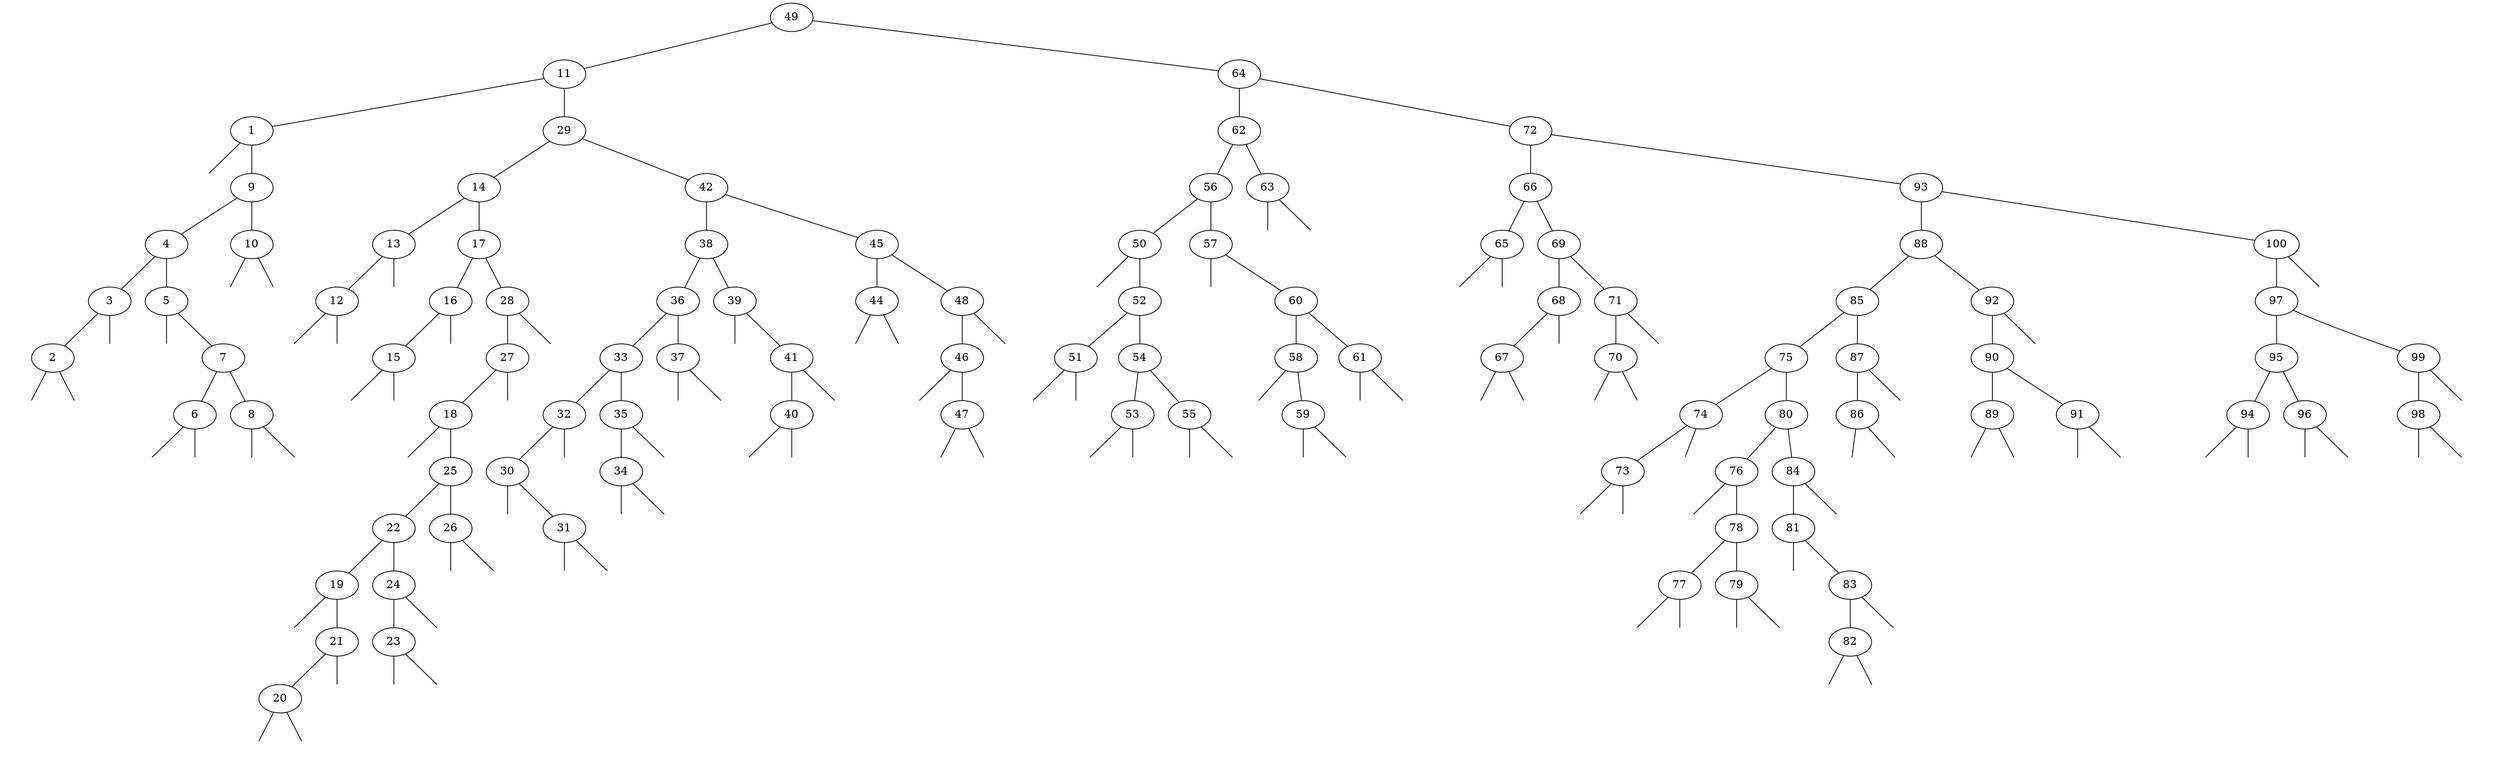 graph arbre {
	0[shape="plaintext", label=""];
	1[shape="plaintext", label=""];
	2[shape="plaintext", label=""];
	3[label=2];
	3 -- 1;
	3 -- 2;
	4[shape="plaintext", label=""];
	5[label=3];
	5 -- 3;
	5 -- 4;
	6[shape="plaintext", label=""];
	7[shape="plaintext", label=""];
	8[shape="plaintext", label=""];
	9[label=6];
	9 -- 7;
	9 -- 8;
	10[shape="plaintext", label=""];
	11[shape="plaintext", label=""];
	12[label=8];
	12 -- 10;
	12 -- 11;
	13[label=7];
	13 -- 9;
	13 -- 12;
	14[label=5];
	14 -- 6;
	14 -- 13;
	15[label=4];
	15 -- 5;
	15 -- 14;
	16[shape="plaintext", label=""];
	17[shape="plaintext", label=""];
	18[label=10];
	18 -- 16;
	18 -- 17;
	19[label=9];
	19 -- 15;
	19 -- 18;
	20[label=1];
	20 -- 0;
	20 -- 19;
	21[shape="plaintext", label=""];
	22[shape="plaintext", label=""];
	23[label=12];
	23 -- 21;
	23 -- 22;
	24[shape="plaintext", label=""];
	25[label=13];
	25 -- 23;
	25 -- 24;
	26[shape="plaintext", label=""];
	27[shape="plaintext", label=""];
	28[label=15];
	28 -- 26;
	28 -- 27;
	29[shape="plaintext", label=""];
	30[label=16];
	30 -- 28;
	30 -- 29;
	31[shape="plaintext", label=""];
	32[shape="plaintext", label=""];
	33[shape="plaintext", label=""];
	34[shape="plaintext", label=""];
	35[label=20];
	35 -- 33;
	35 -- 34;
	36[shape="plaintext", label=""];
	37[label=21];
	37 -- 35;
	37 -- 36;
	38[label=19];
	38 -- 32;
	38 -- 37;
	39[shape="plaintext", label=""];
	40[shape="plaintext", label=""];
	41[label=23];
	41 -- 39;
	41 -- 40;
	42[shape="plaintext", label=""];
	43[label=24];
	43 -- 41;
	43 -- 42;
	44[label=22];
	44 -- 38;
	44 -- 43;
	45[shape="plaintext", label=""];
	46[shape="plaintext", label=""];
	47[label=26];
	47 -- 45;
	47 -- 46;
	48[label=25];
	48 -- 44;
	48 -- 47;
	49[label=18];
	49 -- 31;
	49 -- 48;
	50[shape="plaintext", label=""];
	51[label=27];
	51 -- 49;
	51 -- 50;
	52[shape="plaintext", label=""];
	53[label=28];
	53 -- 51;
	53 -- 52;
	54[label=17];
	54 -- 30;
	54 -- 53;
	55[label=14];
	55 -- 25;
	55 -- 54;
	56[shape="plaintext", label=""];
	57[shape="plaintext", label=""];
	58[shape="plaintext", label=""];
	59[label=31];
	59 -- 57;
	59 -- 58;
	60[label=30];
	60 -- 56;
	60 -- 59;
	61[shape="plaintext", label=""];
	62[label=32];
	62 -- 60;
	62 -- 61;
	63[shape="plaintext", label=""];
	64[shape="plaintext", label=""];
	65[label=34];
	65 -- 63;
	65 -- 64;
	66[shape="plaintext", label=""];
	67[label=35];
	67 -- 65;
	67 -- 66;
	68[label=33];
	68 -- 62;
	68 -- 67;
	69[shape="plaintext", label=""];
	70[shape="plaintext", label=""];
	71[label=37];
	71 -- 69;
	71 -- 70;
	72[label=36];
	72 -- 68;
	72 -- 71;
	73[shape="plaintext", label=""];
	74[shape="plaintext", label=""];
	75[shape="plaintext", label=""];
	76[label=40];
	76 -- 74;
	76 -- 75;
	77[shape="plaintext", label=""];
	78[label=41];
	78 -- 76;
	78 -- 77;
	79[label=39];
	79 -- 73;
	79 -- 78;
	80[label=38];
	80 -- 72;
	80 -- 79;
	81[shape="plaintext", label=""];
	82[shape="plaintext", label=""];
	83[label=44];
	83 -- 81;
	83 -- 82;
	84[shape="plaintext", label=""];
	85[shape="plaintext", label=""];
	86[shape="plaintext", label=""];
	87[label=47];
	87 -- 85;
	87 -- 86;
	88[label=46];
	88 -- 84;
	88 -- 87;
	89[shape="plaintext", label=""];
	90[label=48];
	90 -- 88;
	90 -- 89;
	91[label=45];
	91 -- 83;
	91 -- 90;
	92[label=42];
	92 -- 80;
	92 -- 91;
	93[label=29];
	93 -- 55;
	93 -- 92;
	94[label=11];
	94 -- 20;
	94 -- 93;
	95[shape="plaintext", label=""];
	96[shape="plaintext", label=""];
	97[shape="plaintext", label=""];
	98[label=51];
	98 -- 96;
	98 -- 97;
	99[shape="plaintext", label=""];
	100[shape="plaintext", label=""];
	101[label=53];
	101 -- 99;
	101 -- 100;
	102[shape="plaintext", label=""];
	103[shape="plaintext", label=""];
	104[label=55];
	104 -- 102;
	104 -- 103;
	105[label=54];
	105 -- 101;
	105 -- 104;
	106[label=52];
	106 -- 98;
	106 -- 105;
	107[label=50];
	107 -- 95;
	107 -- 106;
	108[shape="plaintext", label=""];
	109[shape="plaintext", label=""];
	110[shape="plaintext", label=""];
	111[shape="plaintext", label=""];
	112[label=59];
	112 -- 110;
	112 -- 111;
	113[label=58];
	113 -- 109;
	113 -- 112;
	114[shape="plaintext", label=""];
	115[shape="plaintext", label=""];
	116[label=61];
	116 -- 114;
	116 -- 115;
	117[label=60];
	117 -- 113;
	117 -- 116;
	118[label=57];
	118 -- 108;
	118 -- 117;
	119[label=56];
	119 -- 107;
	119 -- 118;
	120[shape="plaintext", label=""];
	121[shape="plaintext", label=""];
	122[label=63];
	122 -- 120;
	122 -- 121;
	123[label=62];
	123 -- 119;
	123 -- 122;
	124[shape="plaintext", label=""];
	125[shape="plaintext", label=""];
	126[label=65];
	126 -- 124;
	126 -- 125;
	127[shape="plaintext", label=""];
	128[shape="plaintext", label=""];
	129[label=67];
	129 -- 127;
	129 -- 128;
	130[shape="plaintext", label=""];
	131[label=68];
	131 -- 129;
	131 -- 130;
	132[shape="plaintext", label=""];
	133[shape="plaintext", label=""];
	134[label=70];
	134 -- 132;
	134 -- 133;
	135[shape="plaintext", label=""];
	136[label=71];
	136 -- 134;
	136 -- 135;
	137[label=69];
	137 -- 131;
	137 -- 136;
	138[label=66];
	138 -- 126;
	138 -- 137;
	139[shape="plaintext", label=""];
	140[shape="plaintext", label=""];
	141[label=73];
	141 -- 139;
	141 -- 140;
	142[shape="plaintext", label=""];
	143[label=74];
	143 -- 141;
	143 -- 142;
	144[shape="plaintext", label=""];
	145[shape="plaintext", label=""];
	146[shape="plaintext", label=""];
	147[label=77];
	147 -- 145;
	147 -- 146;
	148[shape="plaintext", label=""];
	149[shape="plaintext", label=""];
	150[label=79];
	150 -- 148;
	150 -- 149;
	151[label=78];
	151 -- 147;
	151 -- 150;
	152[label=76];
	152 -- 144;
	152 -- 151;
	153[shape="plaintext", label=""];
	154[shape="plaintext", label=""];
	155[shape="plaintext", label=""];
	156[label=82];
	156 -- 154;
	156 -- 155;
	157[shape="plaintext", label=""];
	158[label=83];
	158 -- 156;
	158 -- 157;
	159[label=81];
	159 -- 153;
	159 -- 158;
	160[shape="plaintext", label=""];
	161[label=84];
	161 -- 159;
	161 -- 160;
	162[label=80];
	162 -- 152;
	162 -- 161;
	163[label=75];
	163 -- 143;
	163 -- 162;
	164[shape="plaintext", label=""];
	165[shape="plaintext", label=""];
	166[label=86];
	166 -- 164;
	166 -- 165;
	167[shape="plaintext", label=""];
	168[label=87];
	168 -- 166;
	168 -- 167;
	169[label=85];
	169 -- 163;
	169 -- 168;
	170[shape="plaintext", label=""];
	171[shape="plaintext", label=""];
	172[label=89];
	172 -- 170;
	172 -- 171;
	173[shape="plaintext", label=""];
	174[shape="plaintext", label=""];
	175[label=91];
	175 -- 173;
	175 -- 174;
	176[label=90];
	176 -- 172;
	176 -- 175;
	177[shape="plaintext", label=""];
	178[label=92];
	178 -- 176;
	178 -- 177;
	179[label=88];
	179 -- 169;
	179 -- 178;
	180[shape="plaintext", label=""];
	181[shape="plaintext", label=""];
	182[label=94];
	182 -- 180;
	182 -- 181;
	183[shape="plaintext", label=""];
	184[shape="plaintext", label=""];
	185[label=96];
	185 -- 183;
	185 -- 184;
	186[label=95];
	186 -- 182;
	186 -- 185;
	187[shape="plaintext", label=""];
	188[shape="plaintext", label=""];
	189[label=98];
	189 -- 187;
	189 -- 188;
	190[shape="plaintext", label=""];
	191[label=99];
	191 -- 189;
	191 -- 190;
	192[label=97];
	192 -- 186;
	192 -- 191;
	193[shape="plaintext", label=""];
	194[label=100];
	194 -- 192;
	194 -- 193;
	195[label=93];
	195 -- 179;
	195 -- 194;
	196[label=72];
	196 -- 138;
	196 -- 195;
	197[label=64];
	197 -- 123;
	197 -- 196;
	198[label=49];
	198 -- 94;
	198 -- 197;
}
